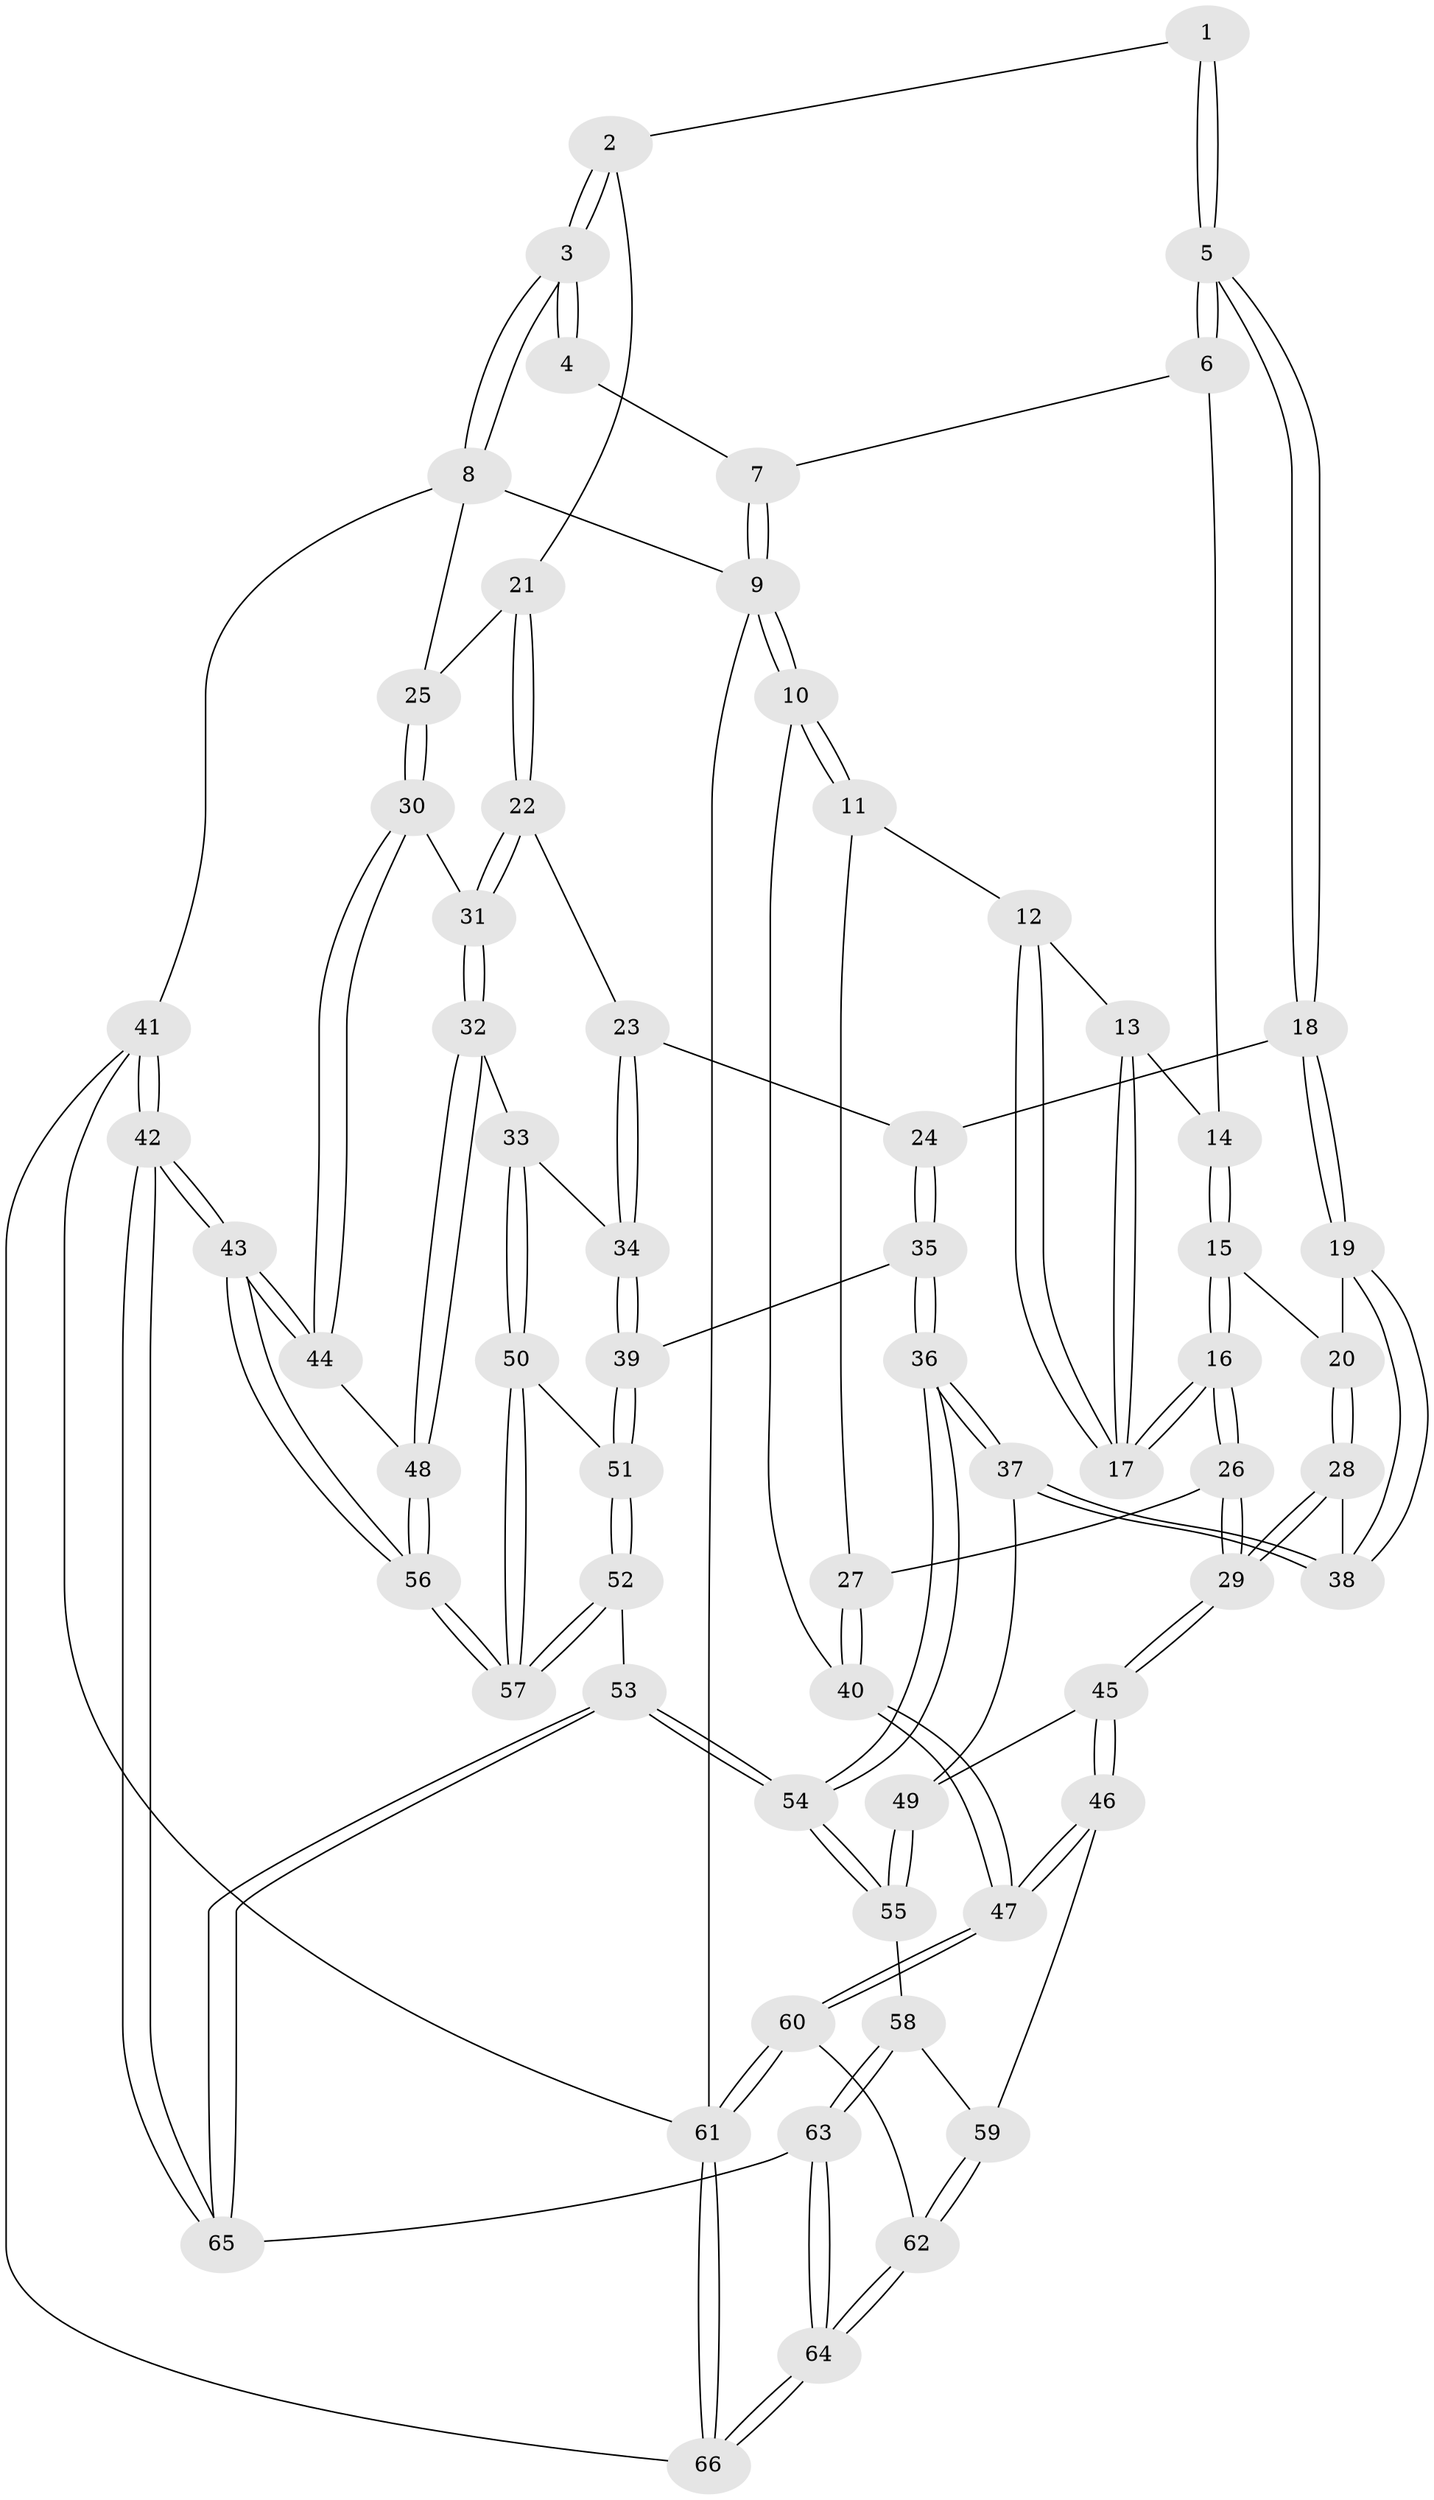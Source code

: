// coarse degree distribution, {4: 0.2692307692307692, 3: 0.19230769230769232, 5: 0.34615384615384615, 2: 0.038461538461538464, 7: 0.07692307692307693, 6: 0.07692307692307693}
// Generated by graph-tools (version 1.1) at 2025/04/03/04/25 22:04:57]
// undirected, 66 vertices, 162 edges
graph export_dot {
graph [start="1"]
  node [color=gray90,style=filled];
  1 [pos="+0.6840071073578793+0.07540104251122497"];
  2 [pos="+0.750975819834341+0.14073046038718645"];
  3 [pos="+1+0"];
  4 [pos="+0.5321980739729582+0"];
  5 [pos="+0.5677042863460722+0.19783180438356418"];
  6 [pos="+0.3310714950976195+0"];
  7 [pos="+0.33481528394039034+0"];
  8 [pos="+1+0"];
  9 [pos="+0+0"];
  10 [pos="+0+0.19325014384029215"];
  11 [pos="+0+0.20306556058138833"];
  12 [pos="+0+0.2019948531154508"];
  13 [pos="+0.20383651499471192+0.0463415278840427"];
  14 [pos="+0.3084715277799045+0"];
  15 [pos="+0.33970911378990853+0.20187396099626514"];
  16 [pos="+0.15897411097662217+0.3630323129952367"];
  17 [pos="+0.11832523403973305+0.3039865142305391"];
  18 [pos="+0.5863560015164052+0.3133217258310577"];
  19 [pos="+0.47352608862848605+0.3471539842307228"];
  20 [pos="+0.41516745802993327+0.3028405719099579"];
  21 [pos="+0.7713835509042881+0.21228118147321287"];
  22 [pos="+0.7787016351615349+0.2798483794194357"];
  23 [pos="+0.7409979036345165+0.30092763923631327"];
  24 [pos="+0.6349460654609922+0.32250988186551455"];
  25 [pos="+1+0"];
  26 [pos="+0.15565962702659436+0.4277019612846047"];
  27 [pos="+0.05375775390310796+0.4113519290409797"];
  28 [pos="+0.24579086790578009+0.43441968955781"];
  29 [pos="+0.1662719142483412+0.45275198620234947"];
  30 [pos="+1+0.25781082384034626"];
  31 [pos="+0.8928800680449992+0.3191134061872625"];
  32 [pos="+0.8718791841639546+0.5211964461998891"];
  33 [pos="+0.7872901019414843+0.5335660745208316"];
  34 [pos="+0.7406455883858825+0.5069920982631055"];
  35 [pos="+0.6337142154933343+0.5264001521740314"];
  36 [pos="+0.5250785935977985+0.5818467298245936"];
  37 [pos="+0.4510484276974185+0.49038424228536176"];
  38 [pos="+0.4492389537230306+0.47445987390024075"];
  39 [pos="+0.6598042555653496+0.5323202290240518"];
  40 [pos="+0+0.4345362691073172"];
  41 [pos="+1+1"];
  42 [pos="+1+1"];
  43 [pos="+1+1"];
  44 [pos="+1+0.3341720085644538"];
  45 [pos="+0.16229973011197293+0.5269647213056441"];
  46 [pos="+0.1579159629920473+0.5495421134743933"];
  47 [pos="+0+0.7563526706081772"];
  48 [pos="+0.9024981614563479+0.5580756678936993"];
  49 [pos="+0.4371283528689045+0.49895667998294413"];
  50 [pos="+0.7648522787285664+0.6021268115382449"];
  51 [pos="+0.7119706643426303+0.6338342659855406"];
  52 [pos="+0.688252257674624+0.704818713271257"];
  53 [pos="+0.541394066840571+0.7684297664808998"];
  54 [pos="+0.5239173027087782+0.6987830921716034"];
  55 [pos="+0.30673481874317954+0.6189004066524518"];
  56 [pos="+0.9977135570125696+0.7898260966307528"];
  57 [pos="+0.9536144426437301+0.7717494935638666"];
  58 [pos="+0.25348717643546886+0.6336141227626386"];
  59 [pos="+0.2201970320847949+0.6165537348262812"];
  60 [pos="+0+0.7804303446590272"];
  61 [pos="+0+1"];
  62 [pos="+0.12425512573774143+0.8434759407428885"];
  63 [pos="+0.38887270988832434+0.9442011205706771"];
  64 [pos="+0.36768240129978225+0.982801749216588"];
  65 [pos="+0.5269776367165366+0.8169909667109414"];
  66 [pos="+0.3622911726921976+1"];
  1 -- 2;
  1 -- 5;
  1 -- 5;
  2 -- 3;
  2 -- 3;
  2 -- 21;
  3 -- 4;
  3 -- 4;
  3 -- 8;
  3 -- 8;
  4 -- 7;
  5 -- 6;
  5 -- 6;
  5 -- 18;
  5 -- 18;
  6 -- 7;
  6 -- 14;
  7 -- 9;
  7 -- 9;
  8 -- 9;
  8 -- 25;
  8 -- 41;
  9 -- 10;
  9 -- 10;
  9 -- 61;
  10 -- 11;
  10 -- 11;
  10 -- 40;
  11 -- 12;
  11 -- 27;
  12 -- 13;
  12 -- 17;
  12 -- 17;
  13 -- 14;
  13 -- 17;
  13 -- 17;
  14 -- 15;
  14 -- 15;
  15 -- 16;
  15 -- 16;
  15 -- 20;
  16 -- 17;
  16 -- 17;
  16 -- 26;
  16 -- 26;
  18 -- 19;
  18 -- 19;
  18 -- 24;
  19 -- 20;
  19 -- 38;
  19 -- 38;
  20 -- 28;
  20 -- 28;
  21 -- 22;
  21 -- 22;
  21 -- 25;
  22 -- 23;
  22 -- 31;
  22 -- 31;
  23 -- 24;
  23 -- 34;
  23 -- 34;
  24 -- 35;
  24 -- 35;
  25 -- 30;
  25 -- 30;
  26 -- 27;
  26 -- 29;
  26 -- 29;
  27 -- 40;
  27 -- 40;
  28 -- 29;
  28 -- 29;
  28 -- 38;
  29 -- 45;
  29 -- 45;
  30 -- 31;
  30 -- 44;
  30 -- 44;
  31 -- 32;
  31 -- 32;
  32 -- 33;
  32 -- 48;
  32 -- 48;
  33 -- 34;
  33 -- 50;
  33 -- 50;
  34 -- 39;
  34 -- 39;
  35 -- 36;
  35 -- 36;
  35 -- 39;
  36 -- 37;
  36 -- 37;
  36 -- 54;
  36 -- 54;
  37 -- 38;
  37 -- 38;
  37 -- 49;
  39 -- 51;
  39 -- 51;
  40 -- 47;
  40 -- 47;
  41 -- 42;
  41 -- 42;
  41 -- 66;
  41 -- 61;
  42 -- 43;
  42 -- 43;
  42 -- 65;
  42 -- 65;
  43 -- 44;
  43 -- 44;
  43 -- 56;
  43 -- 56;
  44 -- 48;
  45 -- 46;
  45 -- 46;
  45 -- 49;
  46 -- 47;
  46 -- 47;
  46 -- 59;
  47 -- 60;
  47 -- 60;
  48 -- 56;
  48 -- 56;
  49 -- 55;
  49 -- 55;
  50 -- 51;
  50 -- 57;
  50 -- 57;
  51 -- 52;
  51 -- 52;
  52 -- 53;
  52 -- 57;
  52 -- 57;
  53 -- 54;
  53 -- 54;
  53 -- 65;
  53 -- 65;
  54 -- 55;
  54 -- 55;
  55 -- 58;
  56 -- 57;
  56 -- 57;
  58 -- 59;
  58 -- 63;
  58 -- 63;
  59 -- 62;
  59 -- 62;
  60 -- 61;
  60 -- 61;
  60 -- 62;
  61 -- 66;
  61 -- 66;
  62 -- 64;
  62 -- 64;
  63 -- 64;
  63 -- 64;
  63 -- 65;
  64 -- 66;
  64 -- 66;
}
